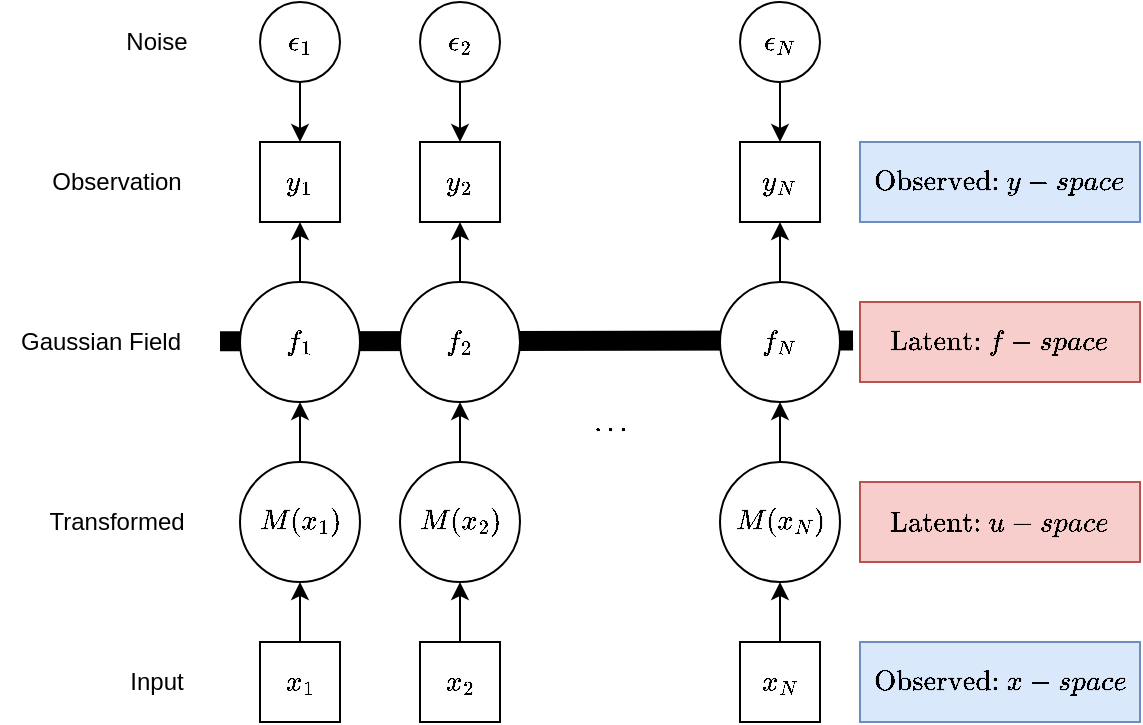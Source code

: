 <mxfile version="13.3.1" type="device"><diagram id="VBkBmKpbHhqtDU78-Kl2" name="Page-1"><mxGraphModel dx="1106" dy="761" grid="1" gridSize="10" guides="1" tooltips="1" connect="1" arrows="1" fold="1" page="1" pageScale="1" pageWidth="827" pageHeight="1169" math="1" shadow="0"><root><mxCell id="0"/><mxCell id="1" parent="0"/><mxCell id="9nzCtPLNemP744C6b4BX-74" value="" style="endArrow=none;html=1;strokeWidth=10;entryX=-0.029;entryY=0.282;entryDx=0;entryDy=0;entryPerimeter=0;" parent="1" edge="1"><mxGeometry width="50" height="50" relative="1" as="geometry"><mxPoint x="180" y="169.66" as="sourcePoint"/><mxPoint x="496.52" y="169.22" as="targetPoint"/></mxGeometry></mxCell><mxCell id="9nzCtPLNemP744C6b4BX-5" value="" style="edgeStyle=orthogonalEdgeStyle;rounded=0;orthogonalLoop=1;jettySize=auto;html=1;entryX=0.5;entryY=1;entryDx=0;entryDy=0;" parent="1" source="9nzCtPLNemP744C6b4BX-3" target="9nzCtPLNemP744C6b4BX-6" edge="1"><mxGeometry relative="1" as="geometry"><mxPoint x="230.029" y="280" as="targetPoint"/></mxGeometry></mxCell><mxCell id="9nzCtPLNemP744C6b4BX-3" value="$$x_1$$" style="rounded=0;whiteSpace=wrap;html=1;" parent="1" vertex="1"><mxGeometry x="200" y="320" width="40" height="40" as="geometry"/></mxCell><mxCell id="9nzCtPLNemP744C6b4BX-10" value="" style="edgeStyle=orthogonalEdgeStyle;rounded=0;orthogonalLoop=1;jettySize=auto;html=1;" parent="1" source="9nzCtPLNemP744C6b4BX-6" target="9nzCtPLNemP744C6b4BX-9" edge="1"><mxGeometry relative="1" as="geometry"/></mxCell><mxCell id="9nzCtPLNemP744C6b4BX-6" value="$$M(x_1)$$" style="ellipse;whiteSpace=wrap;html=1;aspect=fixed;" parent="1" vertex="1"><mxGeometry x="190" y="230" width="60" height="60" as="geometry"/></mxCell><mxCell id="9nzCtPLNemP744C6b4BX-12" value="" style="edgeStyle=orthogonalEdgeStyle;rounded=0;orthogonalLoop=1;jettySize=auto;html=1;" parent="1" source="9nzCtPLNemP744C6b4BX-9" target="9nzCtPLNemP744C6b4BX-11" edge="1"><mxGeometry relative="1" as="geometry"/></mxCell><mxCell id="9nzCtPLNemP744C6b4BX-9" value="$$f_1$$" style="ellipse;whiteSpace=wrap;html=1;aspect=fixed;" parent="1" vertex="1"><mxGeometry x="190" y="140" width="60" height="60" as="geometry"/></mxCell><mxCell id="9nzCtPLNemP744C6b4BX-11" value="$$y_1$$" style="whiteSpace=wrap;html=1;" parent="1" vertex="1"><mxGeometry x="200" y="70" width="40" height="40" as="geometry"/></mxCell><mxCell id="9nzCtPLNemP744C6b4BX-14" value="Input" style="text;html=1;align=center;verticalAlign=middle;resizable=0;points=[];autosize=1;" parent="1" vertex="1"><mxGeometry x="128" y="330" width="40" height="20" as="geometry"/></mxCell><mxCell id="9nzCtPLNemP744C6b4BX-15" value="Transformed" style="text;html=1;align=center;verticalAlign=middle;resizable=0;points=[];autosize=1;" parent="1" vertex="1"><mxGeometry x="88" y="250" width="80" height="20" as="geometry"/></mxCell><mxCell id="9nzCtPLNemP744C6b4BX-16" value="Gaussian Field" style="text;html=1;align=center;verticalAlign=middle;resizable=0;points=[];autosize=1;" parent="1" vertex="1"><mxGeometry x="70" y="160" width="100" height="20" as="geometry"/></mxCell><mxCell id="9nzCtPLNemP744C6b4BX-17" value="Observation" style="text;html=1;align=center;verticalAlign=middle;resizable=0;points=[];autosize=1;" parent="1" vertex="1"><mxGeometry x="88" y="80" width="80" height="20" as="geometry"/></mxCell><mxCell id="9nzCtPLNemP744C6b4BX-18" value="" style="edgeStyle=orthogonalEdgeStyle;rounded=0;orthogonalLoop=1;jettySize=auto;html=1;entryX=0.5;entryY=1;entryDx=0;entryDy=0;" parent="1" source="9nzCtPLNemP744C6b4BX-19" target="9nzCtPLNemP744C6b4BX-21" edge="1"><mxGeometry relative="1" as="geometry"><mxPoint x="310.029" y="280" as="targetPoint"/></mxGeometry></mxCell><mxCell id="9nzCtPLNemP744C6b4BX-19" value="$$x_2$$" style="rounded=0;whiteSpace=wrap;html=1;" parent="1" vertex="1"><mxGeometry x="280" y="320" width="40" height="40" as="geometry"/></mxCell><mxCell id="9nzCtPLNemP744C6b4BX-20" value="" style="edgeStyle=orthogonalEdgeStyle;rounded=0;orthogonalLoop=1;jettySize=auto;html=1;" parent="1" source="9nzCtPLNemP744C6b4BX-21" target="9nzCtPLNemP744C6b4BX-23" edge="1"><mxGeometry relative="1" as="geometry"/></mxCell><mxCell id="9nzCtPLNemP744C6b4BX-21" value="$$M(x_2)$$" style="ellipse;whiteSpace=wrap;html=1;aspect=fixed;" parent="1" vertex="1"><mxGeometry x="270" y="230" width="60" height="60" as="geometry"/></mxCell><mxCell id="9nzCtPLNemP744C6b4BX-22" value="" style="edgeStyle=orthogonalEdgeStyle;rounded=0;orthogonalLoop=1;jettySize=auto;html=1;" parent="1" source="9nzCtPLNemP744C6b4BX-23" target="9nzCtPLNemP744C6b4BX-24" edge="1"><mxGeometry relative="1" as="geometry"/></mxCell><mxCell id="9nzCtPLNemP744C6b4BX-23" value="$$f_2$$" style="ellipse;whiteSpace=wrap;html=1;aspect=fixed;" parent="1" vertex="1"><mxGeometry x="270" y="140" width="60" height="60" as="geometry"/></mxCell><mxCell id="9nzCtPLNemP744C6b4BX-24" value="$$y_2$$" style="whiteSpace=wrap;html=1;" parent="1" vertex="1"><mxGeometry x="280" y="70" width="40" height="40" as="geometry"/></mxCell><mxCell id="9nzCtPLNemP744C6b4BX-41" value="$$...$$" style="text;html=1;align=center;verticalAlign=middle;resizable=0;points=[];autosize=1;" parent="1" vertex="1"><mxGeometry x="350" y="200" width="50" height="20" as="geometry"/></mxCell><mxCell id="9nzCtPLNemP744C6b4BX-42" value="" style="edgeStyle=orthogonalEdgeStyle;rounded=0;orthogonalLoop=1;jettySize=auto;html=1;entryX=0.5;entryY=1;entryDx=0;entryDy=0;" parent="1" source="9nzCtPLNemP744C6b4BX-43" target="9nzCtPLNemP744C6b4BX-45" edge="1"><mxGeometry relative="1" as="geometry"><mxPoint x="470.029" y="280" as="targetPoint"/></mxGeometry></mxCell><mxCell id="9nzCtPLNemP744C6b4BX-43" value="$$x_N$$" style="rounded=0;whiteSpace=wrap;html=1;" parent="1" vertex="1"><mxGeometry x="440" y="320" width="40" height="40" as="geometry"/></mxCell><mxCell id="9nzCtPLNemP744C6b4BX-44" value="" style="edgeStyle=orthogonalEdgeStyle;rounded=0;orthogonalLoop=1;jettySize=auto;html=1;" parent="1" source="9nzCtPLNemP744C6b4BX-45" target="9nzCtPLNemP744C6b4BX-47" edge="1"><mxGeometry relative="1" as="geometry"/></mxCell><mxCell id="9nzCtPLNemP744C6b4BX-45" value="$$M(x_N)$$" style="ellipse;whiteSpace=wrap;html=1;aspect=fixed;" parent="1" vertex="1"><mxGeometry x="430" y="230" width="60" height="60" as="geometry"/></mxCell><mxCell id="9nzCtPLNemP744C6b4BX-46" value="" style="edgeStyle=orthogonalEdgeStyle;rounded=0;orthogonalLoop=1;jettySize=auto;html=1;" parent="1" source="9nzCtPLNemP744C6b4BX-47" target="9nzCtPLNemP744C6b4BX-48" edge="1"><mxGeometry relative="1" as="geometry"/></mxCell><mxCell id="9nzCtPLNemP744C6b4BX-47" value="$$f_N$$" style="ellipse;whiteSpace=wrap;html=1;aspect=fixed;" parent="1" vertex="1"><mxGeometry x="430" y="140" width="60" height="60" as="geometry"/></mxCell><mxCell id="9nzCtPLNemP744C6b4BX-48" value="$$y_N$$" style="whiteSpace=wrap;html=1;" parent="1" vertex="1"><mxGeometry x="440" y="70" width="40" height="40" as="geometry"/></mxCell><mxCell id="9nzCtPLNemP744C6b4BX-58" value="$$\text{Observed: } x-space$$" style="rounded=0;whiteSpace=wrap;html=1;fillColor=#dae8fc;strokeColor=#6c8ebf;" parent="1" vertex="1"><mxGeometry x="500" y="320" width="140" height="40" as="geometry"/></mxCell><mxCell id="9nzCtPLNemP744C6b4BX-73" value="" style="edgeStyle=orthogonalEdgeStyle;rounded=0;orthogonalLoop=1;jettySize=auto;html=1;" parent="1" source="9nzCtPLNemP744C6b4BX-66" target="9nzCtPLNemP744C6b4BX-11" edge="1"><mxGeometry relative="1" as="geometry"/></mxCell><mxCell id="9nzCtPLNemP744C6b4BX-66" value="$$\epsilon_1$$" style="ellipse;whiteSpace=wrap;html=1;aspect=fixed;" parent="1" vertex="1"><mxGeometry x="200" width="40" height="40" as="geometry"/></mxCell><mxCell id="9nzCtPLNemP744C6b4BX-72" value="" style="edgeStyle=orthogonalEdgeStyle;rounded=0;orthogonalLoop=1;jettySize=auto;html=1;" parent="1" source="9nzCtPLNemP744C6b4BX-67" target="9nzCtPLNemP744C6b4BX-24" edge="1"><mxGeometry relative="1" as="geometry"/></mxCell><mxCell id="9nzCtPLNemP744C6b4BX-67" value="$$\epsilon_2$$" style="ellipse;whiteSpace=wrap;html=1;aspect=fixed;" parent="1" vertex="1"><mxGeometry x="280" width="40" height="40" as="geometry"/></mxCell><mxCell id="9nzCtPLNemP744C6b4BX-71" value="" style="edgeStyle=orthogonalEdgeStyle;rounded=0;orthogonalLoop=1;jettySize=auto;html=1;" parent="1" source="9nzCtPLNemP744C6b4BX-68" target="9nzCtPLNemP744C6b4BX-48" edge="1"><mxGeometry relative="1" as="geometry"/></mxCell><mxCell id="9nzCtPLNemP744C6b4BX-68" value="$$\epsilon_N$$" style="ellipse;whiteSpace=wrap;html=1;aspect=fixed;" parent="1" vertex="1"><mxGeometry x="440" width="40" height="40" as="geometry"/></mxCell><mxCell id="9nzCtPLNemP744C6b4BX-69" value="Noise" style="text;html=1;align=center;verticalAlign=middle;resizable=0;points=[];autosize=1;" parent="1" vertex="1"><mxGeometry x="123" y="10" width="50" height="20" as="geometry"/></mxCell><mxCell id="1aGochgOP3q3KYC77Jte-3" value="$$\text{Latent: } f-space&amp;nbsp;&lt;br&gt;$$" style="rounded=0;whiteSpace=wrap;html=1;fillColor=#f8cecc;strokeColor=#b85450;" vertex="1" parent="1"><mxGeometry x="500" y="150" width="140" height="40" as="geometry"/></mxCell><mxCell id="1aGochgOP3q3KYC77Jte-5" value="$$\text{Latent: } u-space&amp;nbsp;&lt;br&gt;$$" style="rounded=0;whiteSpace=wrap;html=1;fillColor=#f8cecc;strokeColor=#b85450;" vertex="1" parent="1"><mxGeometry x="500" y="240" width="140" height="40" as="geometry"/></mxCell><mxCell id="1aGochgOP3q3KYC77Jte-6" value="$$\text{Observed: } y-space$$" style="rounded=0;whiteSpace=wrap;html=1;fillColor=#dae8fc;strokeColor=#6c8ebf;" vertex="1" parent="1"><mxGeometry x="500" y="70" width="140" height="40" as="geometry"/></mxCell></root></mxGraphModel></diagram></mxfile>